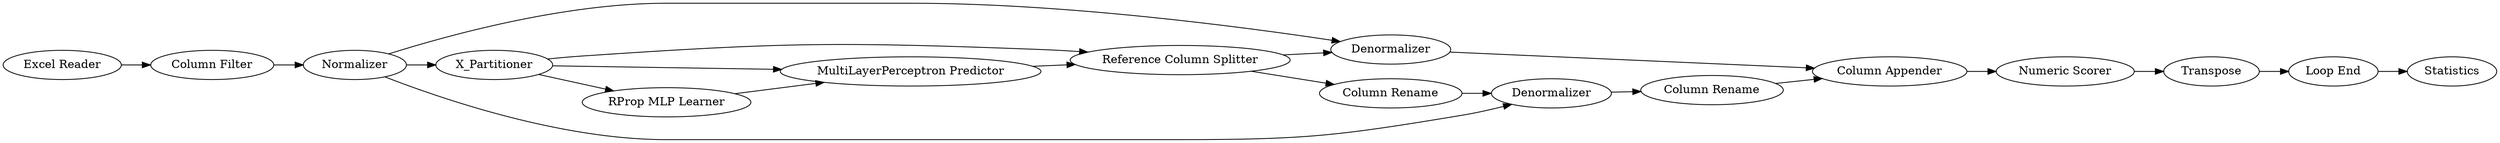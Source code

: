 digraph {
	23 -> 26
	27 -> 28
	81 -> 27
	31 -> 32
	26 -> 81
	81 -> 25
	59 -> 72
	72 -> 80
	27 -> 30
	28 -> 32
	29 -> 31
	33 -> 59
	81 -> 24
	30 -> 29
	24 -> 25
	26 -> 29
	34 -> 23
	32 -> 33
	25 -> 27
	26 -> 28
	24 [label="RProp MLP Learner"]
	27 [label="Reference Column Splitter"]
	32 [label="Column Appender"]
	59 [label=Transpose]
	34 [label="Excel Reader"]
	29 [label=Denormalizer]
	28 [label=Denormalizer]
	31 [label="Column Rename"]
	23 [label="Column Filter"]
	26 [label=Normalizer]
	72 [label="Loop End"]
	25 [label="MultiLayerPerceptron Predictor"]
	80 [label=Statistics]
	33 [label="Numeric Scorer"]
	30 [label="Column Rename"]
	81 [label=X_Partitioner]
	rankdir=LR
}
